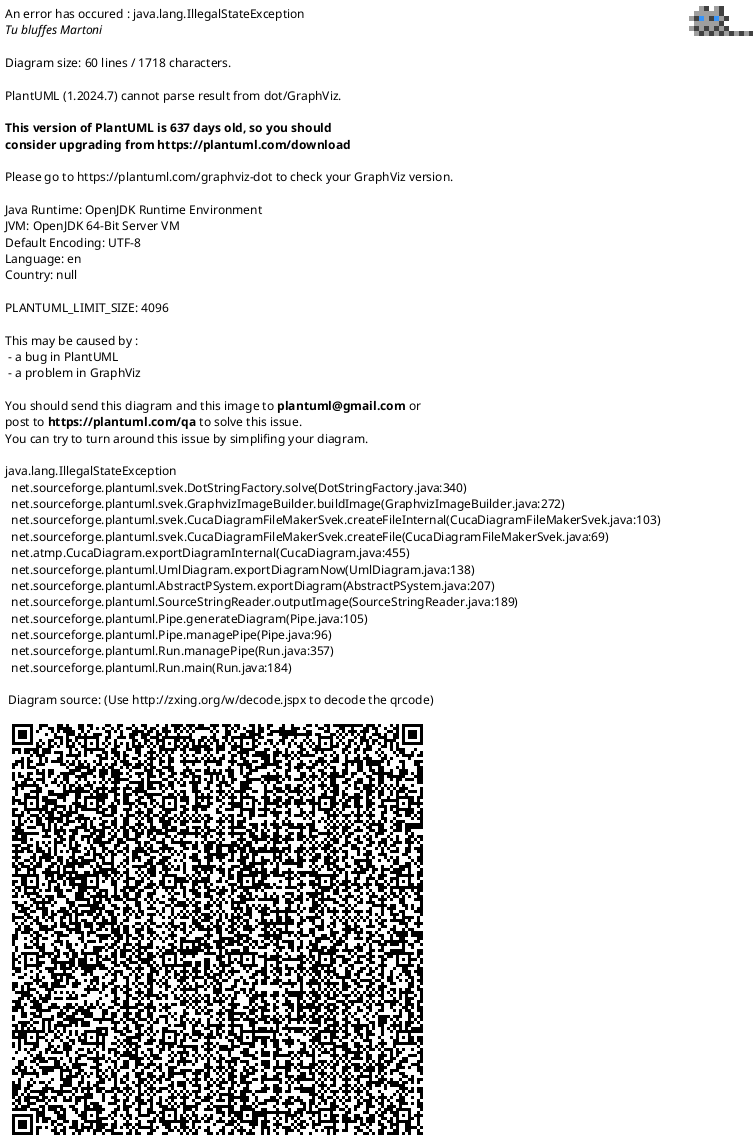@startuml multi_layered_network
title "Example Multi-Layered Network"
skinparam linetype ortho
rectangle topLevelNetwork as "Top Level Network" {
    rectangle lowerNetworkB as "Lower Network B" {
        package community3 as "HCID = 1.2.8" {
            node ig3 as "Initiating Gateway" {
                component "Document Consumer" as exConsumer1
            }
            node rg3 as "Responding Gateway" {
                component "Data Source" as exSource1
                component "Document Generation" as exGen1
            }
        }
    }
    rectangle lowerNetworkA as "Lower Network A" {
        together {
            node nig as "Initiating Gateway"
            node nrg as "Responding Gateway"
        }
        package community1 as "HCID = 1.2.6" {
            together {
                node ig1 as "Initiating Gateway"
                node rg1 as "Responding Gateway"
            }
        node registry as "Document Registry"
        node repo as "Document Repository"
        node dc as "Document Consumer"
        node ds as "Document Source"
        } 
        package community2 as "HCID = 1.2.7" {
            node ig2 as "Initiating Gateway" {
                component "Document Consumer" as exConsumer2
            }
            node rg2 as "Responding Gateway" {
                component "Data Source" as exSource2
                component "Document Generation" as exGen2
            }
        }
    }
}
ig3 -l-> nrg
nig -r-> rg3
ig1 --> nig
ig2 -r-> nig
nrg -d-> rg1
nrg -l-> rg2
ig1 -u-> rg2
ig2 ----> rg1
dc -u-> ig1
rg1 -d-> registry
rg1 -d-> repo
dc -u-> registry
dc -r-> repo
ds -l-> repo
repo -u-> registry
nig --[hidden]> nrg
rg3 --[hidden]> ig3
ig2 --[hidden]> rg2
@enduml
